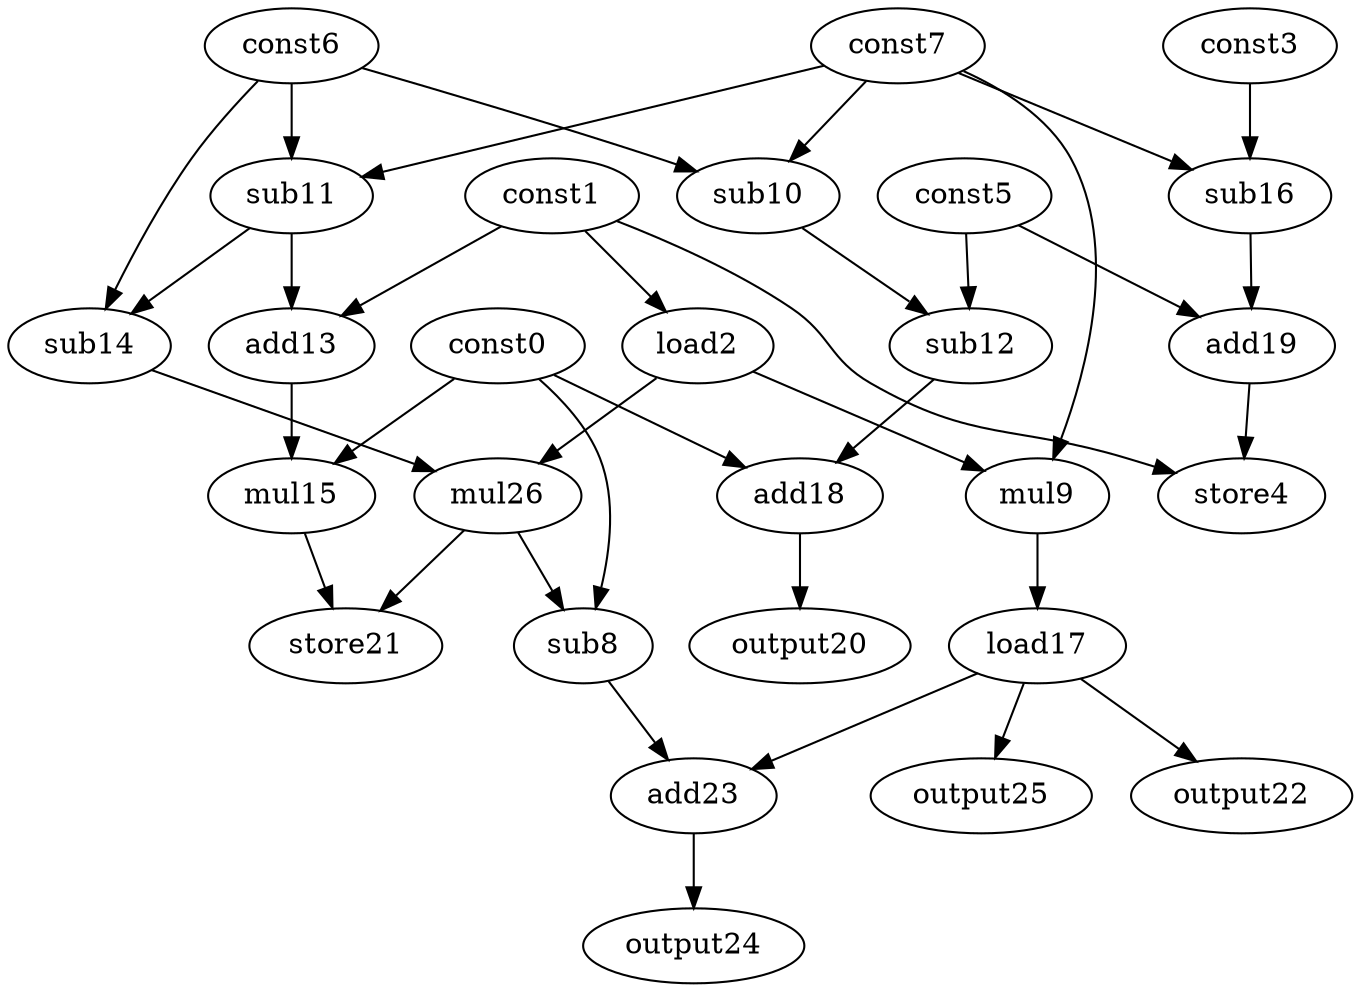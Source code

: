 digraph G { 
const0[opcode=const]; 
const1[opcode=const]; 
load2[opcode=load]; 
const3[opcode=const]; 
store4[opcode=store]; 
const5[opcode=const]; 
const6[opcode=const]; 
const7[opcode=const]; 
sub8[opcode=sub]; 
mul9[opcode=mul]; 
sub10[opcode=sub]; 
sub11[opcode=sub]; 
sub12[opcode=sub]; 
add13[opcode=add]; 
sub14[opcode=sub]; 
mul15[opcode=mul]; 
sub16[opcode=sub]; 
load17[opcode=load]; 
add18[opcode=add]; 
add19[opcode=add]; 
output20[opcode=output]; 
store21[opcode=store]; 
output22[opcode=output]; 
add23[opcode=add]; 
output24[opcode=output]; 
output25[opcode=output]; 
mul26[opcode=mul]; 
const1->load2[operand=0];
const6->sub10[operand=0];
const7->sub10[operand=1];
const6->sub11[operand=0];
const7->sub11[operand=1];
const3->sub16[operand=0];
const7->sub16[operand=1];
load2->mul9[operand=0];
const7->mul9[operand=1];
sub10->sub12[operand=0];
const5->sub12[operand=1];
const1->add13[operand=0];
sub11->add13[operand=1];
sub11->sub14[operand=0];
const6->sub14[operand=1];
sub16->add19[operand=0];
const5->add19[operand=1];
const1->store4[operand=0];
add19->store4[operand=1];
const0->mul15[operand=0];
add13->mul15[operand=1];
mul9->load17[operand=0];
const0->add18[operand=0];
sub12->add18[operand=1];
load2->mul26[operand=0];
sub14->mul26[operand=1];
const0->sub8[operand=0];
mul26->sub8[operand=1];
add18->output20[operand=0];
mul26->store21[operand=0];
mul15->store21[operand=1];
load17->output22[operand=0];
load17->output25[operand=0];
sub8->add23[operand=0];
load17->add23[operand=1];
add23->output24[operand=0];
}
